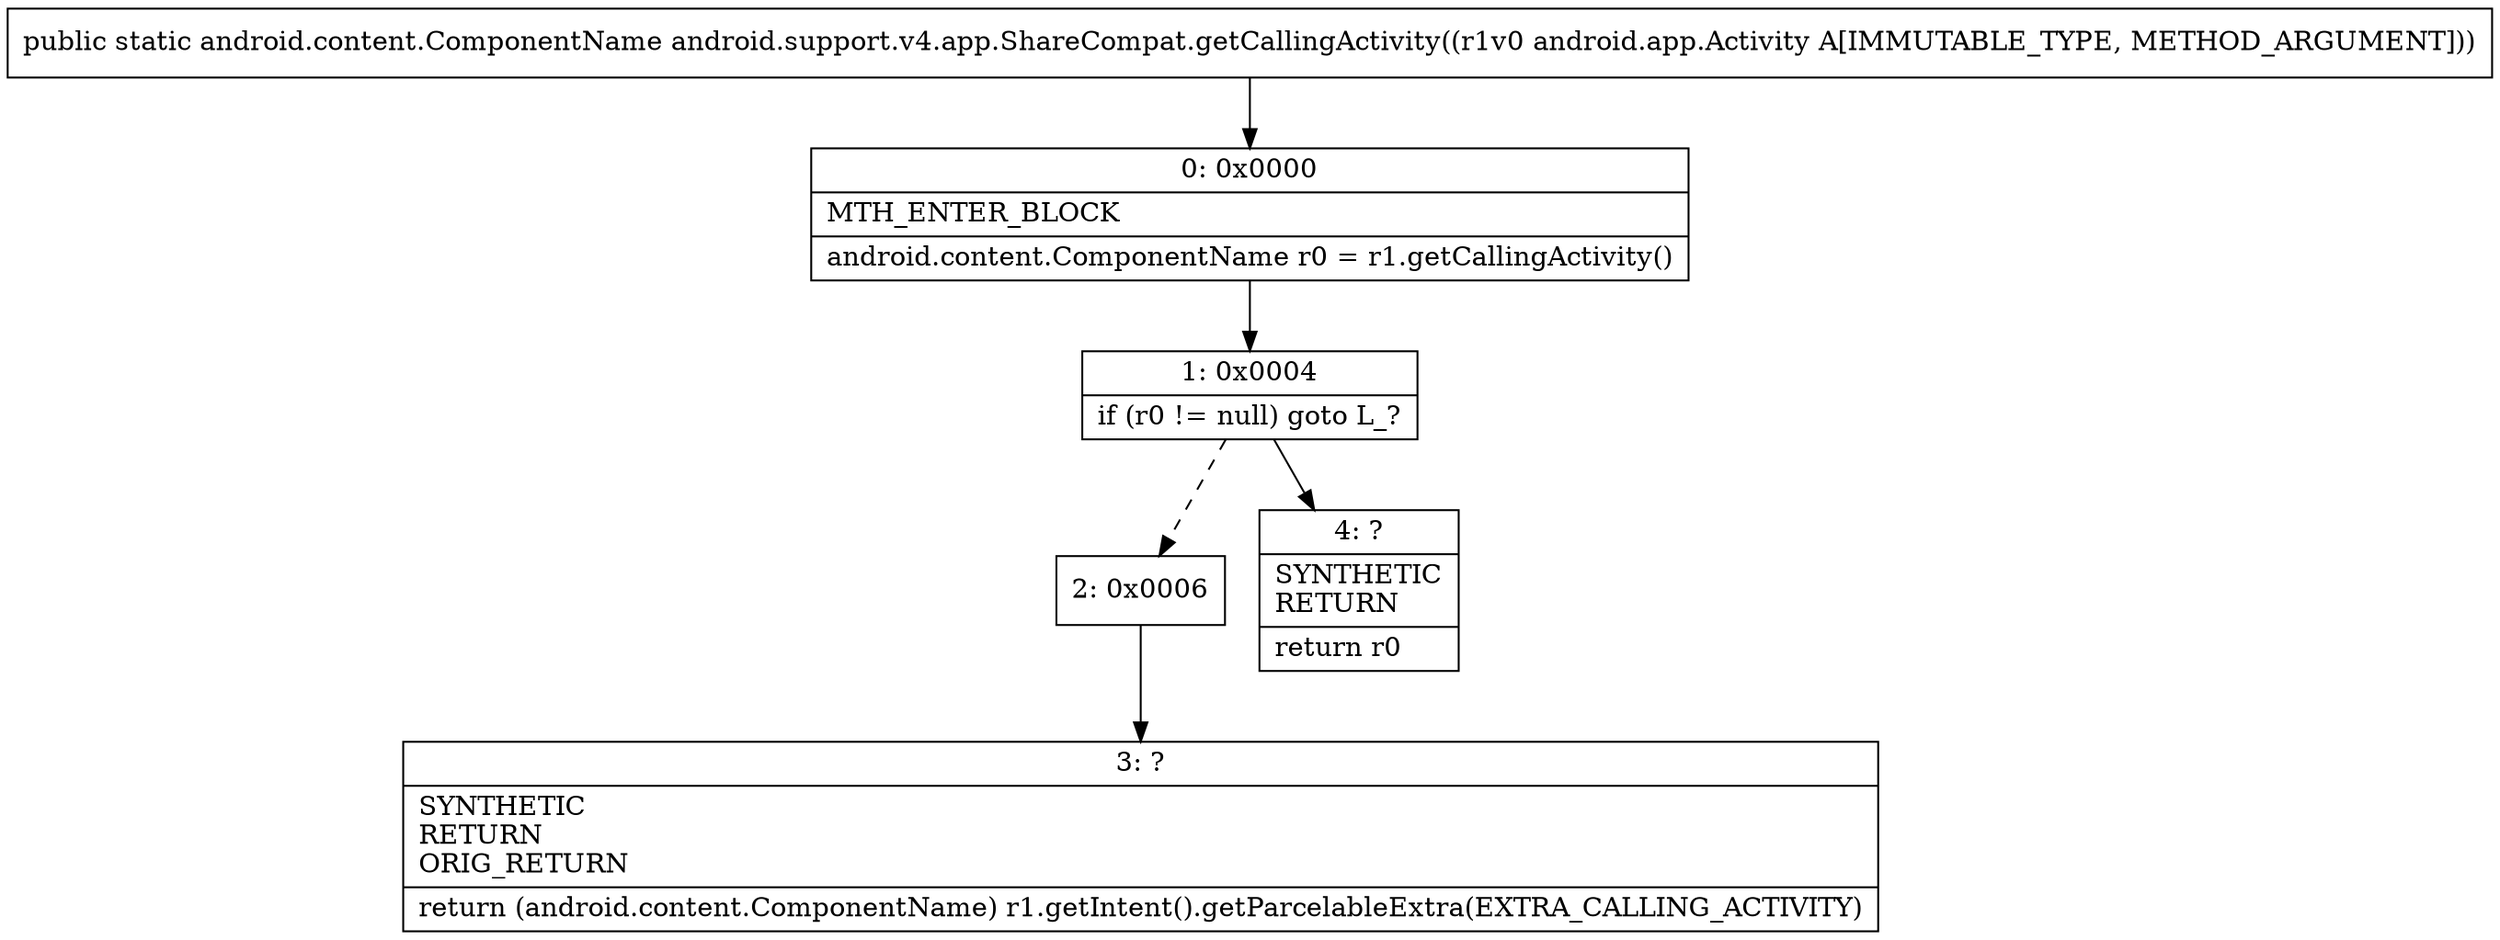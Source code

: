 digraph "CFG forandroid.support.v4.app.ShareCompat.getCallingActivity(Landroid\/app\/Activity;)Landroid\/content\/ComponentName;" {
Node_0 [shape=record,label="{0\:\ 0x0000|MTH_ENTER_BLOCK\l|android.content.ComponentName r0 = r1.getCallingActivity()\l}"];
Node_1 [shape=record,label="{1\:\ 0x0004|if (r0 != null) goto L_?\l}"];
Node_2 [shape=record,label="{2\:\ 0x0006}"];
Node_3 [shape=record,label="{3\:\ ?|SYNTHETIC\lRETURN\lORIG_RETURN\l|return (android.content.ComponentName) r1.getIntent().getParcelableExtra(EXTRA_CALLING_ACTIVITY)\l}"];
Node_4 [shape=record,label="{4\:\ ?|SYNTHETIC\lRETURN\l|return r0\l}"];
MethodNode[shape=record,label="{public static android.content.ComponentName android.support.v4.app.ShareCompat.getCallingActivity((r1v0 android.app.Activity A[IMMUTABLE_TYPE, METHOD_ARGUMENT])) }"];
MethodNode -> Node_0;
Node_0 -> Node_1;
Node_1 -> Node_2[style=dashed];
Node_1 -> Node_4;
Node_2 -> Node_3;
}


